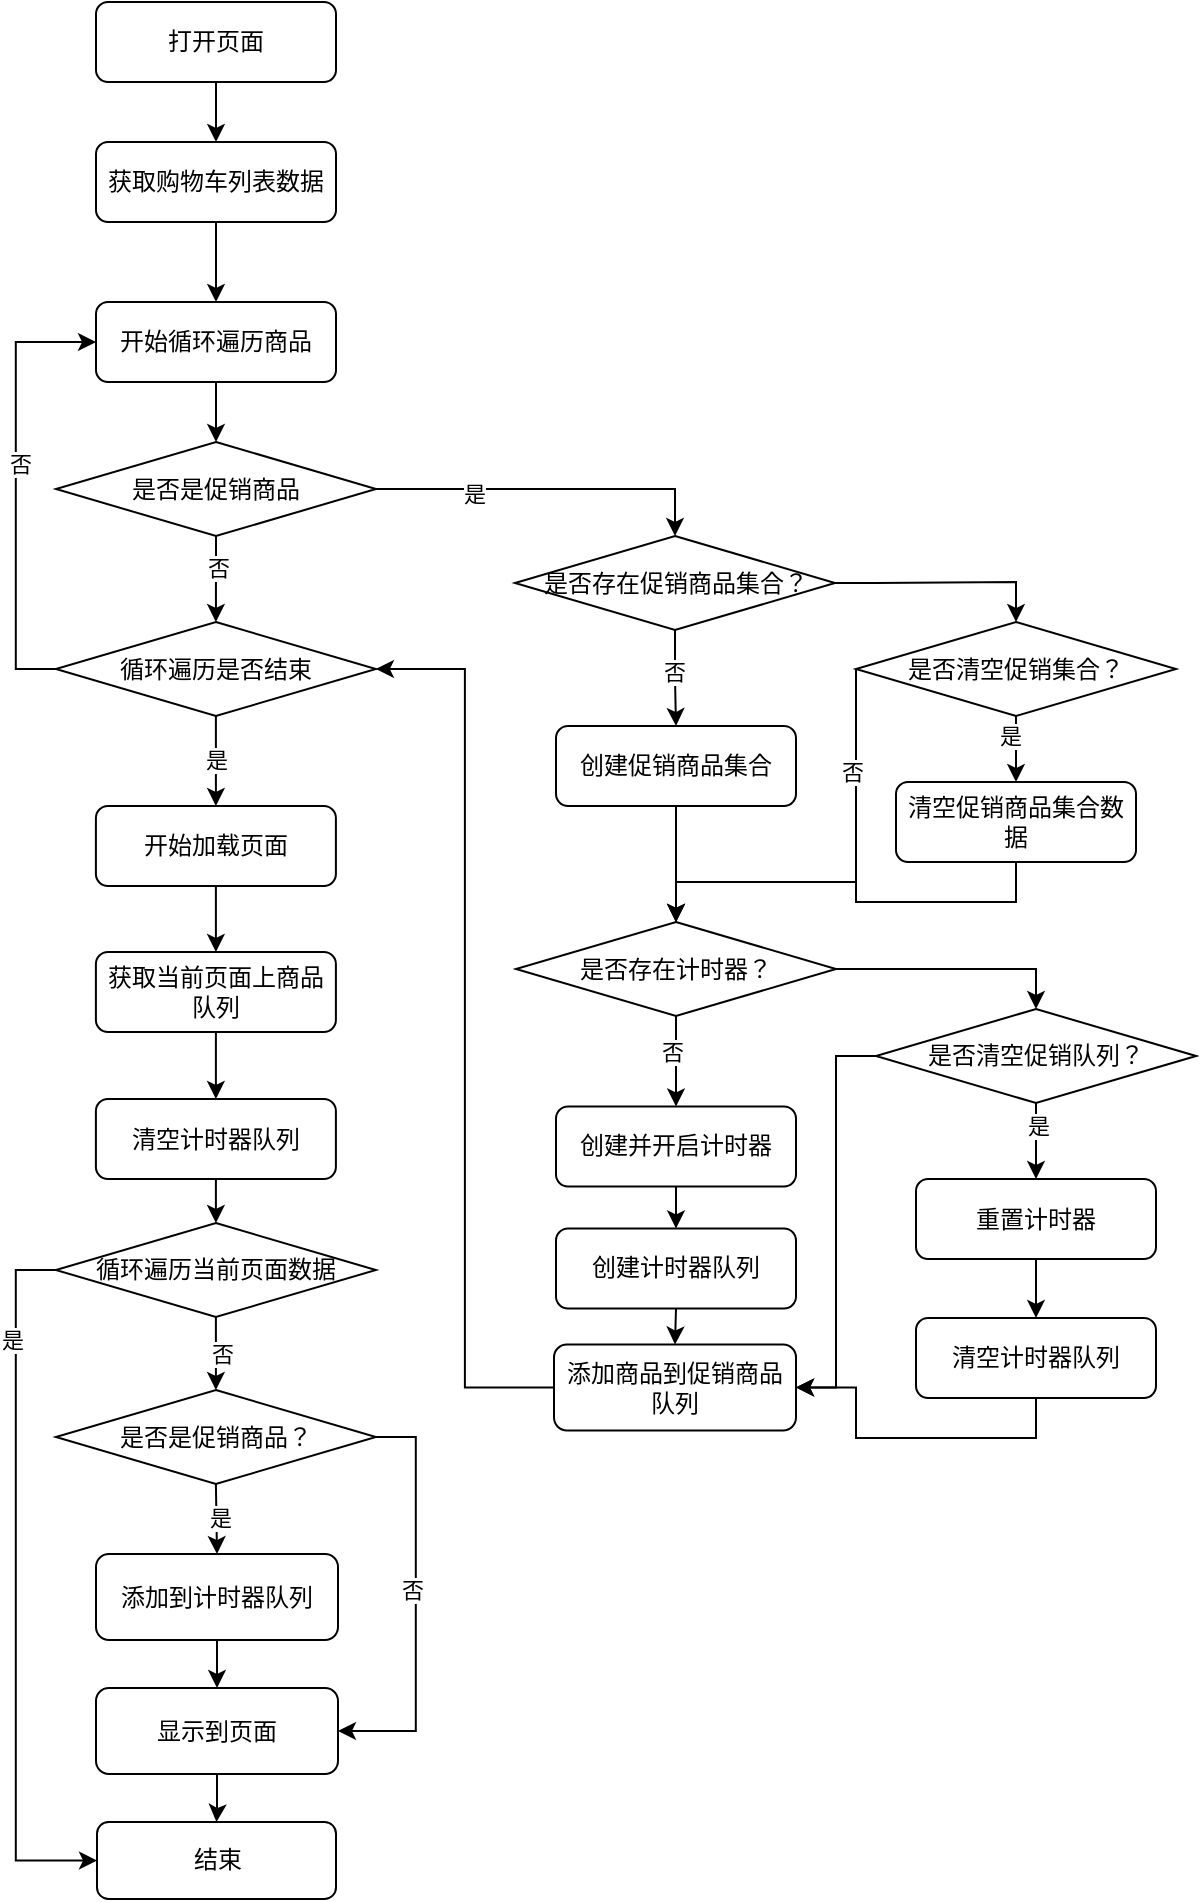 <mxfile version="24.8.3">
  <diagram name="第 1 页" id="R6g4_k_lo_HqXa_tKg9e">
    <mxGraphModel dx="1242" dy="1897" grid="1" gridSize="10" guides="1" tooltips="1" connect="1" arrows="1" fold="1" page="1" pageScale="1" pageWidth="827" pageHeight="1169" math="0" shadow="0">
      <root>
        <mxCell id="0" />
        <mxCell id="1" parent="0" />
        <mxCell id="FPhpKPtuI8EvFTrIbxDG-2" style="edgeStyle=orthogonalEdgeStyle;rounded=0;orthogonalLoop=1;jettySize=auto;html=1;exitX=0.5;exitY=1;exitDx=0;exitDy=0;entryX=0.5;entryY=0;entryDx=0;entryDy=0;" parent="1" source="IqsxcXfb04PyP9Ou5wMe-1" target="FPhpKPtuI8EvFTrIbxDG-1" edge="1">
          <mxGeometry relative="1" as="geometry" />
        </mxCell>
        <mxCell id="IqsxcXfb04PyP9Ou5wMe-1" value="打开页面" style="rounded=1;whiteSpace=wrap;html=1;" parent="1" vertex="1">
          <mxGeometry x="320" y="-210" width="120" height="40" as="geometry" />
        </mxCell>
        <mxCell id="hnkRWAMvvyc26GEdg2sQ-3" style="edgeStyle=orthogonalEdgeStyle;rounded=0;orthogonalLoop=1;jettySize=auto;html=1;exitX=0.5;exitY=1;exitDx=0;exitDy=0;entryX=0.5;entryY=0;entryDx=0;entryDy=0;" parent="1" source="IqsxcXfb04PyP9Ou5wMe-4" target="hnkRWAMvvyc26GEdg2sQ-1" edge="1">
          <mxGeometry relative="1" as="geometry" />
        </mxCell>
        <mxCell id="IqsxcXfb04PyP9Ou5wMe-4" value="开始循环遍历商品" style="rounded=1;whiteSpace=wrap;html=1;" parent="1" vertex="1">
          <mxGeometry x="320" y="-60" width="120" height="40" as="geometry" />
        </mxCell>
        <mxCell id="hnkRWAMvvyc26GEdg2sQ-66" style="edgeStyle=orthogonalEdgeStyle;rounded=0;orthogonalLoop=1;jettySize=auto;html=1;exitX=0;exitY=0.5;exitDx=0;exitDy=0;entryX=1;entryY=0.5;entryDx=0;entryDy=0;" parent="1" source="IqsxcXfb04PyP9Ou5wMe-25" target="FPhpKPtuI8EvFTrIbxDG-35" edge="1">
          <mxGeometry relative="1" as="geometry" />
        </mxCell>
        <mxCell id="IqsxcXfb04PyP9Ou5wMe-25" value="添加商品到促销商品队列" style="rounded=1;whiteSpace=wrap;html=1;" parent="1" vertex="1">
          <mxGeometry x="549" y="461.25" width="121" height="43" as="geometry" />
        </mxCell>
        <mxCell id="FPhpKPtuI8EvFTrIbxDG-58" style="edgeStyle=orthogonalEdgeStyle;rounded=0;orthogonalLoop=1;jettySize=auto;html=1;exitX=0.5;exitY=1;exitDx=0;exitDy=0;" parent="1" source="IqsxcXfb04PyP9Ou5wMe-28" target="FPhpKPtuI8EvFTrIbxDG-57" edge="1">
          <mxGeometry relative="1" as="geometry" />
        </mxCell>
        <mxCell id="IqsxcXfb04PyP9Ou5wMe-28" value="重置计时器" style="rounded=1;whiteSpace=wrap;html=1;" parent="1" vertex="1">
          <mxGeometry x="730" y="378.5" width="120" height="40" as="geometry" />
        </mxCell>
        <mxCell id="hnkRWAMvvyc26GEdg2sQ-2" style="edgeStyle=orthogonalEdgeStyle;rounded=0;orthogonalLoop=1;jettySize=auto;html=1;exitX=0.5;exitY=1;exitDx=0;exitDy=0;" parent="1" source="FPhpKPtuI8EvFTrIbxDG-1" target="IqsxcXfb04PyP9Ou5wMe-4" edge="1">
          <mxGeometry relative="1" as="geometry" />
        </mxCell>
        <mxCell id="FPhpKPtuI8EvFTrIbxDG-1" value="获取购物车列表数据" style="rounded=1;whiteSpace=wrap;html=1;" parent="1" vertex="1">
          <mxGeometry x="320" y="-140" width="120" height="40" as="geometry" />
        </mxCell>
        <mxCell id="hnkRWAMvvyc26GEdg2sQ-38" style="edgeStyle=orthogonalEdgeStyle;rounded=0;orthogonalLoop=1;jettySize=auto;html=1;exitX=0.5;exitY=1;exitDx=0;exitDy=0;entryX=0.5;entryY=0;entryDx=0;entryDy=0;" parent="1" source="FPhpKPtuI8EvFTrIbxDG-7" target="hnkRWAMvvyc26GEdg2sQ-37" edge="1">
          <mxGeometry relative="1" as="geometry" />
        </mxCell>
        <mxCell id="hnkRWAMvvyc26GEdg2sQ-39" value="否" style="edgeLabel;html=1;align=center;verticalAlign=middle;resizable=0;points=[];" parent="hnkRWAMvvyc26GEdg2sQ-38" vertex="1" connectable="0">
          <mxGeometry x="-0.161" y="-1" relative="1" as="geometry">
            <mxPoint as="offset" />
          </mxGeometry>
        </mxCell>
        <mxCell id="hnkRWAMvvyc26GEdg2sQ-76" style="edgeStyle=orthogonalEdgeStyle;rounded=0;orthogonalLoop=1;jettySize=auto;html=1;exitX=1;exitY=0.5;exitDx=0;exitDy=0;entryX=0.5;entryY=0;entryDx=0;entryDy=0;" parent="1" source="FPhpKPtuI8EvFTrIbxDG-7" target="hnkRWAMvvyc26GEdg2sQ-75" edge="1">
          <mxGeometry relative="1" as="geometry" />
        </mxCell>
        <mxCell id="FPhpKPtuI8EvFTrIbxDG-7" value="是否存在促销商品集合？" style="rhombus;whiteSpace=wrap;html=1;" parent="1" vertex="1">
          <mxGeometry x="529.5" y="57" width="160" height="47" as="geometry" />
        </mxCell>
        <mxCell id="FPhpKPtuI8EvFTrIbxDG-21" style="edgeStyle=orthogonalEdgeStyle;rounded=0;orthogonalLoop=1;jettySize=auto;html=1;exitX=0.5;exitY=1;exitDx=0;exitDy=0;entryX=0.5;entryY=0;entryDx=0;entryDy=0;" parent="1" source="FPhpKPtuI8EvFTrIbxDG-8" target="FPhpKPtuI8EvFTrIbxDG-18" edge="1">
          <mxGeometry relative="1" as="geometry" />
        </mxCell>
        <mxCell id="FPhpKPtuI8EvFTrIbxDG-22" value="否" style="edgeLabel;html=1;align=center;verticalAlign=middle;resizable=0;points=[];" parent="FPhpKPtuI8EvFTrIbxDG-21" vertex="1" connectable="0">
          <mxGeometry x="-0.209" y="-2" relative="1" as="geometry">
            <mxPoint as="offset" />
          </mxGeometry>
        </mxCell>
        <mxCell id="hnkRWAMvvyc26GEdg2sQ-87" style="edgeStyle=orthogonalEdgeStyle;rounded=0;orthogonalLoop=1;jettySize=auto;html=1;exitX=1;exitY=0.5;exitDx=0;exitDy=0;entryX=0.5;entryY=0;entryDx=0;entryDy=0;" parent="1" source="FPhpKPtuI8EvFTrIbxDG-8" target="hnkRWAMvvyc26GEdg2sQ-86" edge="1">
          <mxGeometry relative="1" as="geometry" />
        </mxCell>
        <mxCell id="FPhpKPtuI8EvFTrIbxDG-8" value="是否存在计时器？" style="rhombus;whiteSpace=wrap;html=1;" parent="1" vertex="1">
          <mxGeometry x="530" y="250" width="160" height="47" as="geometry" />
        </mxCell>
        <mxCell id="hnkRWAMvvyc26GEdg2sQ-70" style="edgeStyle=orthogonalEdgeStyle;rounded=0;orthogonalLoop=1;jettySize=auto;html=1;exitX=0.5;exitY=1;exitDx=0;exitDy=0;" parent="1" source="FPhpKPtuI8EvFTrIbxDG-18" target="hnkRWAMvvyc26GEdg2sQ-67" edge="1">
          <mxGeometry relative="1" as="geometry" />
        </mxCell>
        <mxCell id="FPhpKPtuI8EvFTrIbxDG-18" value="创建并开启计时器" style="rounded=1;whiteSpace=wrap;html=1;" parent="1" vertex="1">
          <mxGeometry x="550" y="342.25" width="120" height="40" as="geometry" />
        </mxCell>
        <mxCell id="FPhpKPtuI8EvFTrIbxDG-72" style="edgeStyle=orthogonalEdgeStyle;rounded=0;orthogonalLoop=1;jettySize=auto;html=1;exitX=0.5;exitY=1;exitDx=0;exitDy=0;entryX=0.5;entryY=0;entryDx=0;entryDy=0;" parent="1" source="FPhpKPtuI8EvFTrIbxDG-35" target="FPhpKPtuI8EvFTrIbxDG-46" edge="1">
          <mxGeometry relative="1" as="geometry" />
        </mxCell>
        <mxCell id="FPhpKPtuI8EvFTrIbxDG-73" value="是" style="edgeLabel;html=1;align=center;verticalAlign=middle;resizable=0;points=[];" parent="FPhpKPtuI8EvFTrIbxDG-72" vertex="1" connectable="0">
          <mxGeometry x="-0.023" relative="1" as="geometry">
            <mxPoint as="offset" />
          </mxGeometry>
        </mxCell>
        <mxCell id="hnkRWAMvvyc26GEdg2sQ-64" style="edgeStyle=orthogonalEdgeStyle;rounded=0;orthogonalLoop=1;jettySize=auto;html=1;exitX=0;exitY=0.5;exitDx=0;exitDy=0;entryX=0;entryY=0.5;entryDx=0;entryDy=0;" parent="1" source="FPhpKPtuI8EvFTrIbxDG-35" target="IqsxcXfb04PyP9Ou5wMe-4" edge="1">
          <mxGeometry relative="1" as="geometry" />
        </mxCell>
        <mxCell id="hnkRWAMvvyc26GEdg2sQ-65" value="否" style="edgeLabel;html=1;align=center;verticalAlign=middle;resizable=0;points=[];" parent="hnkRWAMvvyc26GEdg2sQ-64" vertex="1" connectable="0">
          <mxGeometry x="0.096" y="-2" relative="1" as="geometry">
            <mxPoint as="offset" />
          </mxGeometry>
        </mxCell>
        <mxCell id="FPhpKPtuI8EvFTrIbxDG-35" value="循环遍历是否结束" style="rhombus;whiteSpace=wrap;html=1;" parent="1" vertex="1">
          <mxGeometry x="299.95" y="100" width="160" height="47" as="geometry" />
        </mxCell>
        <mxCell id="FPhpKPtuI8EvFTrIbxDG-51" style="edgeStyle=orthogonalEdgeStyle;rounded=0;orthogonalLoop=1;jettySize=auto;html=1;exitX=0.5;exitY=1;exitDx=0;exitDy=0;entryX=0.5;entryY=0;entryDx=0;entryDy=0;" parent="1" source="FPhpKPtuI8EvFTrIbxDG-46" target="FPhpKPtuI8EvFTrIbxDG-50" edge="1">
          <mxGeometry relative="1" as="geometry" />
        </mxCell>
        <mxCell id="FPhpKPtuI8EvFTrIbxDG-46" value="开始加载页面" style="rounded=1;whiteSpace=wrap;html=1;" parent="1" vertex="1">
          <mxGeometry x="319.95" y="192" width="120" height="40" as="geometry" />
        </mxCell>
        <mxCell id="FPhpKPtuI8EvFTrIbxDG-61" style="edgeStyle=orthogonalEdgeStyle;rounded=0;orthogonalLoop=1;jettySize=auto;html=1;exitX=0.5;exitY=1;exitDx=0;exitDy=0;entryX=0.5;entryY=0;entryDx=0;entryDy=0;" parent="1" source="FPhpKPtuI8EvFTrIbxDG-50" target="FPhpKPtuI8EvFTrIbxDG-60" edge="1">
          <mxGeometry relative="1" as="geometry" />
        </mxCell>
        <mxCell id="FPhpKPtuI8EvFTrIbxDG-50" value="获取当前页面上商品队列" style="rounded=1;whiteSpace=wrap;html=1;" parent="1" vertex="1">
          <mxGeometry x="319.95" y="265" width="120" height="40" as="geometry" />
        </mxCell>
        <mxCell id="FPhpKPtuI8EvFTrIbxDG-68" style="edgeStyle=orthogonalEdgeStyle;rounded=0;orthogonalLoop=1;jettySize=auto;html=1;exitX=1;exitY=0.5;exitDx=0;exitDy=0;entryX=1;entryY=0.5;entryDx=0;entryDy=0;" parent="1" source="FPhpKPtuI8EvFTrIbxDG-52" target="FPhpKPtuI8EvFTrIbxDG-65" edge="1">
          <mxGeometry relative="1" as="geometry" />
        </mxCell>
        <mxCell id="FPhpKPtuI8EvFTrIbxDG-69" value="否" style="edgeLabel;html=1;align=center;verticalAlign=middle;resizable=0;points=[];" parent="FPhpKPtuI8EvFTrIbxDG-68" vertex="1" connectable="0">
          <mxGeometry x="-0.062" y="-2" relative="1" as="geometry">
            <mxPoint as="offset" />
          </mxGeometry>
        </mxCell>
        <mxCell id="9dNfugHlWw6uGzXz945z-1" style="edgeStyle=orthogonalEdgeStyle;rounded=0;orthogonalLoop=1;jettySize=auto;html=1;exitX=0.5;exitY=1;exitDx=0;exitDy=0;entryX=0.5;entryY=0;entryDx=0;entryDy=0;" edge="1" parent="1" source="FPhpKPtuI8EvFTrIbxDG-52" target="FPhpKPtuI8EvFTrIbxDG-56">
          <mxGeometry relative="1" as="geometry" />
        </mxCell>
        <mxCell id="9dNfugHlWw6uGzXz945z-2" value="是" style="edgeLabel;html=1;align=center;verticalAlign=middle;resizable=0;points=[];" vertex="1" connectable="0" parent="9dNfugHlWw6uGzXz945z-1">
          <mxGeometry x="-0.042" y="1" relative="1" as="geometry">
            <mxPoint as="offset" />
          </mxGeometry>
        </mxCell>
        <mxCell id="FPhpKPtuI8EvFTrIbxDG-52" value="是否是促销商品？" style="rhombus;whiteSpace=wrap;html=1;" parent="1" vertex="1">
          <mxGeometry x="299.95" y="484" width="160" height="47" as="geometry" />
        </mxCell>
        <mxCell id="FPhpKPtuI8EvFTrIbxDG-66" style="edgeStyle=orthogonalEdgeStyle;rounded=0;orthogonalLoop=1;jettySize=auto;html=1;exitX=0.5;exitY=1;exitDx=0;exitDy=0;entryX=0.5;entryY=0;entryDx=0;entryDy=0;" parent="1" source="FPhpKPtuI8EvFTrIbxDG-56" target="FPhpKPtuI8EvFTrIbxDG-65" edge="1">
          <mxGeometry relative="1" as="geometry" />
        </mxCell>
        <mxCell id="FPhpKPtuI8EvFTrIbxDG-56" value="&lt;div&gt;添加到计时器队列&lt;/div&gt;" style="rounded=1;whiteSpace=wrap;html=1;" parent="1" vertex="1">
          <mxGeometry x="320" y="566" width="121" height="43" as="geometry" />
        </mxCell>
        <mxCell id="FPhpKPtuI8EvFTrIbxDG-59" style="edgeStyle=orthogonalEdgeStyle;rounded=0;orthogonalLoop=1;jettySize=auto;html=1;exitX=0.5;exitY=1;exitDx=0;exitDy=0;entryX=1;entryY=0.5;entryDx=0;entryDy=0;" parent="1" source="FPhpKPtuI8EvFTrIbxDG-57" target="IqsxcXfb04PyP9Ou5wMe-25" edge="1">
          <mxGeometry relative="1" as="geometry" />
        </mxCell>
        <mxCell id="FPhpKPtuI8EvFTrIbxDG-57" value="清空计时器队列" style="rounded=1;whiteSpace=wrap;html=1;" parent="1" vertex="1">
          <mxGeometry x="730" y="448" width="120" height="40" as="geometry" />
        </mxCell>
        <mxCell id="FPhpKPtuI8EvFTrIbxDG-87" style="edgeStyle=orthogonalEdgeStyle;rounded=0;orthogonalLoop=1;jettySize=auto;html=1;exitX=0.5;exitY=1;exitDx=0;exitDy=0;entryX=0.5;entryY=0;entryDx=0;entryDy=0;" parent="1" source="FPhpKPtuI8EvFTrIbxDG-60" target="FPhpKPtuI8EvFTrIbxDG-86" edge="1">
          <mxGeometry relative="1" as="geometry" />
        </mxCell>
        <mxCell id="FPhpKPtuI8EvFTrIbxDG-60" value="清空计时器队列" style="rounded=1;whiteSpace=wrap;html=1;" parent="1" vertex="1">
          <mxGeometry x="319.95" y="338.5" width="120" height="40" as="geometry" />
        </mxCell>
        <mxCell id="FPhpKPtuI8EvFTrIbxDG-71" value="" style="edgeStyle=orthogonalEdgeStyle;rounded=0;orthogonalLoop=1;jettySize=auto;html=1;" parent="1" source="FPhpKPtuI8EvFTrIbxDG-65" target="FPhpKPtuI8EvFTrIbxDG-70" edge="1">
          <mxGeometry relative="1" as="geometry" />
        </mxCell>
        <mxCell id="FPhpKPtuI8EvFTrIbxDG-65" value="显示到页面" style="rounded=1;whiteSpace=wrap;html=1;" parent="1" vertex="1">
          <mxGeometry x="320" y="633" width="121" height="43" as="geometry" />
        </mxCell>
        <mxCell id="FPhpKPtuI8EvFTrIbxDG-70" value="结束" style="whiteSpace=wrap;html=1;rounded=1;" parent="1" vertex="1">
          <mxGeometry x="320.5" y="700" width="119.5" height="38.5" as="geometry" />
        </mxCell>
        <mxCell id="FPhpKPtuI8EvFTrIbxDG-89" style="edgeStyle=orthogonalEdgeStyle;rounded=0;orthogonalLoop=1;jettySize=auto;html=1;exitX=0.5;exitY=1;exitDx=0;exitDy=0;entryX=0.5;entryY=0;entryDx=0;entryDy=0;" parent="1" source="FPhpKPtuI8EvFTrIbxDG-86" target="FPhpKPtuI8EvFTrIbxDG-52" edge="1">
          <mxGeometry relative="1" as="geometry" />
        </mxCell>
        <mxCell id="FPhpKPtuI8EvFTrIbxDG-90" value="否" style="edgeLabel;html=1;align=center;verticalAlign=middle;resizable=0;points=[];" parent="FPhpKPtuI8EvFTrIbxDG-89" vertex="1" connectable="0">
          <mxGeometry x="0.015" y="3" relative="1" as="geometry">
            <mxPoint as="offset" />
          </mxGeometry>
        </mxCell>
        <mxCell id="FPhpKPtuI8EvFTrIbxDG-91" style="edgeStyle=orthogonalEdgeStyle;rounded=0;orthogonalLoop=1;jettySize=auto;html=1;exitX=0;exitY=0.5;exitDx=0;exitDy=0;entryX=0;entryY=0.5;entryDx=0;entryDy=0;" parent="1" source="FPhpKPtuI8EvFTrIbxDG-86" target="FPhpKPtuI8EvFTrIbxDG-70" edge="1">
          <mxGeometry relative="1" as="geometry" />
        </mxCell>
        <mxCell id="FPhpKPtuI8EvFTrIbxDG-92" value="是" style="edgeLabel;html=1;align=center;verticalAlign=middle;resizable=0;points=[];" parent="FPhpKPtuI8EvFTrIbxDG-91" vertex="1" connectable="0">
          <mxGeometry x="-0.692" y="-2" relative="1" as="geometry">
            <mxPoint as="offset" />
          </mxGeometry>
        </mxCell>
        <mxCell id="FPhpKPtuI8EvFTrIbxDG-86" value="循环遍历当前页面数据" style="rhombus;whiteSpace=wrap;html=1;" parent="1" vertex="1">
          <mxGeometry x="299.95" y="400.5" width="160" height="47" as="geometry" />
        </mxCell>
        <mxCell id="hnkRWAMvvyc26GEdg2sQ-62" style="edgeStyle=orthogonalEdgeStyle;rounded=0;orthogonalLoop=1;jettySize=auto;html=1;exitX=0.5;exitY=1;exitDx=0;exitDy=0;entryX=0.5;entryY=0;entryDx=0;entryDy=0;" parent="1" source="hnkRWAMvvyc26GEdg2sQ-1" target="FPhpKPtuI8EvFTrIbxDG-35" edge="1">
          <mxGeometry relative="1" as="geometry" />
        </mxCell>
        <mxCell id="hnkRWAMvvyc26GEdg2sQ-63" value="否" style="edgeLabel;html=1;align=center;verticalAlign=middle;resizable=0;points=[];" parent="hnkRWAMvvyc26GEdg2sQ-62" vertex="1" connectable="0">
          <mxGeometry x="-0.256" y="1" relative="1" as="geometry">
            <mxPoint as="offset" />
          </mxGeometry>
        </mxCell>
        <mxCell id="hnkRWAMvvyc26GEdg2sQ-73" style="edgeStyle=orthogonalEdgeStyle;rounded=0;orthogonalLoop=1;jettySize=auto;html=1;exitX=1;exitY=0.5;exitDx=0;exitDy=0;entryX=0.5;entryY=0;entryDx=0;entryDy=0;" parent="1" source="hnkRWAMvvyc26GEdg2sQ-1" target="FPhpKPtuI8EvFTrIbxDG-7" edge="1">
          <mxGeometry relative="1" as="geometry" />
        </mxCell>
        <mxCell id="hnkRWAMvvyc26GEdg2sQ-74" value="是" style="edgeLabel;html=1;align=center;verticalAlign=middle;resizable=0;points=[];" parent="hnkRWAMvvyc26GEdg2sQ-73" vertex="1" connectable="0">
          <mxGeometry x="-0.44" y="-1" relative="1" as="geometry">
            <mxPoint y="1" as="offset" />
          </mxGeometry>
        </mxCell>
        <mxCell id="hnkRWAMvvyc26GEdg2sQ-1" value="是否是促销商品" style="rhombus;whiteSpace=wrap;html=1;" parent="1" vertex="1">
          <mxGeometry x="300" y="10" width="160" height="47" as="geometry" />
        </mxCell>
        <mxCell id="hnkRWAMvvyc26GEdg2sQ-51" style="edgeStyle=orthogonalEdgeStyle;rounded=0;orthogonalLoop=1;jettySize=auto;html=1;exitX=0.5;exitY=1;exitDx=0;exitDy=0;entryX=0.5;entryY=0;entryDx=0;entryDy=0;" parent="1" source="hnkRWAMvvyc26GEdg2sQ-37" target="FPhpKPtuI8EvFTrIbxDG-8" edge="1">
          <mxGeometry relative="1" as="geometry" />
        </mxCell>
        <mxCell id="hnkRWAMvvyc26GEdg2sQ-37" value="创建促销商品集合" style="rounded=1;whiteSpace=wrap;html=1;" parent="1" vertex="1">
          <mxGeometry x="550" y="152" width="120" height="40" as="geometry" />
        </mxCell>
        <mxCell id="hnkRWAMvvyc26GEdg2sQ-71" style="edgeStyle=orthogonalEdgeStyle;rounded=0;orthogonalLoop=1;jettySize=auto;html=1;exitX=0.5;exitY=1;exitDx=0;exitDy=0;entryX=0.5;entryY=0;entryDx=0;entryDy=0;" parent="1" source="hnkRWAMvvyc26GEdg2sQ-67" target="IqsxcXfb04PyP9Ou5wMe-25" edge="1">
          <mxGeometry relative="1" as="geometry" />
        </mxCell>
        <mxCell id="hnkRWAMvvyc26GEdg2sQ-67" value="创建计时器队列" style="rounded=1;whiteSpace=wrap;html=1;" parent="1" vertex="1">
          <mxGeometry x="550" y="403.25" width="120" height="40" as="geometry" />
        </mxCell>
        <mxCell id="hnkRWAMvvyc26GEdg2sQ-81" style="edgeStyle=orthogonalEdgeStyle;rounded=0;orthogonalLoop=1;jettySize=auto;html=1;exitX=0;exitY=0.5;exitDx=0;exitDy=0;entryX=0.5;entryY=0;entryDx=0;entryDy=0;" parent="1" source="hnkRWAMvvyc26GEdg2sQ-75" target="FPhpKPtuI8EvFTrIbxDG-8" edge="1">
          <mxGeometry relative="1" as="geometry">
            <Array as="points">
              <mxPoint x="700" y="230" />
              <mxPoint x="610" y="230" />
            </Array>
          </mxGeometry>
        </mxCell>
        <mxCell id="hnkRWAMvvyc26GEdg2sQ-84" value="否" style="edgeLabel;html=1;align=center;verticalAlign=middle;resizable=0;points=[];" parent="hnkRWAMvvyc26GEdg2sQ-81" vertex="1" connectable="0">
          <mxGeometry x="-0.538" y="-2" relative="1" as="geometry">
            <mxPoint y="1" as="offset" />
          </mxGeometry>
        </mxCell>
        <mxCell id="hnkRWAMvvyc26GEdg2sQ-83" style="edgeStyle=orthogonalEdgeStyle;rounded=0;orthogonalLoop=1;jettySize=auto;html=1;exitX=0.5;exitY=1;exitDx=0;exitDy=0;entryX=0.5;entryY=0;entryDx=0;entryDy=0;" parent="1" source="hnkRWAMvvyc26GEdg2sQ-75" target="hnkRWAMvvyc26GEdg2sQ-79" edge="1">
          <mxGeometry relative="1" as="geometry" />
        </mxCell>
        <mxCell id="hnkRWAMvvyc26GEdg2sQ-85" value="是" style="edgeLabel;html=1;align=center;verticalAlign=middle;resizable=0;points=[];" parent="hnkRWAMvvyc26GEdg2sQ-83" vertex="1" connectable="0">
          <mxGeometry x="-0.429" y="-3" relative="1" as="geometry">
            <mxPoint as="offset" />
          </mxGeometry>
        </mxCell>
        <mxCell id="hnkRWAMvvyc26GEdg2sQ-75" value="是否清空促销集合？" style="rhombus;whiteSpace=wrap;html=1;" parent="1" vertex="1">
          <mxGeometry x="700" y="100" width="160" height="47" as="geometry" />
        </mxCell>
        <mxCell id="hnkRWAMvvyc26GEdg2sQ-82" style="edgeStyle=orthogonalEdgeStyle;rounded=0;orthogonalLoop=1;jettySize=auto;html=1;exitX=0.5;exitY=1;exitDx=0;exitDy=0;entryX=0.5;entryY=0;entryDx=0;entryDy=0;" parent="1" source="hnkRWAMvvyc26GEdg2sQ-79" target="FPhpKPtuI8EvFTrIbxDG-8" edge="1">
          <mxGeometry relative="1" as="geometry" />
        </mxCell>
        <mxCell id="hnkRWAMvvyc26GEdg2sQ-79" value="清空促销商品集合数据" style="rounded=1;whiteSpace=wrap;html=1;" parent="1" vertex="1">
          <mxGeometry x="720" y="180" width="120" height="40" as="geometry" />
        </mxCell>
        <mxCell id="hnkRWAMvvyc26GEdg2sQ-88" style="edgeStyle=orthogonalEdgeStyle;rounded=0;orthogonalLoop=1;jettySize=auto;html=1;exitX=0.5;exitY=1;exitDx=0;exitDy=0;entryX=0.5;entryY=0;entryDx=0;entryDy=0;" parent="1" source="hnkRWAMvvyc26GEdg2sQ-86" target="IqsxcXfb04PyP9Ou5wMe-28" edge="1">
          <mxGeometry relative="1" as="geometry" />
        </mxCell>
        <mxCell id="hnkRWAMvvyc26GEdg2sQ-89" value="是" style="edgeLabel;html=1;align=center;verticalAlign=middle;resizable=0;points=[];" parent="hnkRWAMvvyc26GEdg2sQ-88" vertex="1" connectable="0">
          <mxGeometry x="-0.394" y="1" relative="1" as="geometry">
            <mxPoint as="offset" />
          </mxGeometry>
        </mxCell>
        <mxCell id="hnkRWAMvvyc26GEdg2sQ-90" style="edgeStyle=orthogonalEdgeStyle;rounded=0;orthogonalLoop=1;jettySize=auto;html=1;exitX=0;exitY=0.5;exitDx=0;exitDy=0;entryX=1;entryY=0.5;entryDx=0;entryDy=0;" parent="1" source="hnkRWAMvvyc26GEdg2sQ-86" target="IqsxcXfb04PyP9Ou5wMe-25" edge="1">
          <mxGeometry relative="1" as="geometry" />
        </mxCell>
        <mxCell id="hnkRWAMvvyc26GEdg2sQ-86" value="是否清空促销队列？" style="rhombus;whiteSpace=wrap;html=1;" parent="1" vertex="1">
          <mxGeometry x="710" y="293.5" width="160" height="47" as="geometry" />
        </mxCell>
      </root>
    </mxGraphModel>
  </diagram>
</mxfile>
